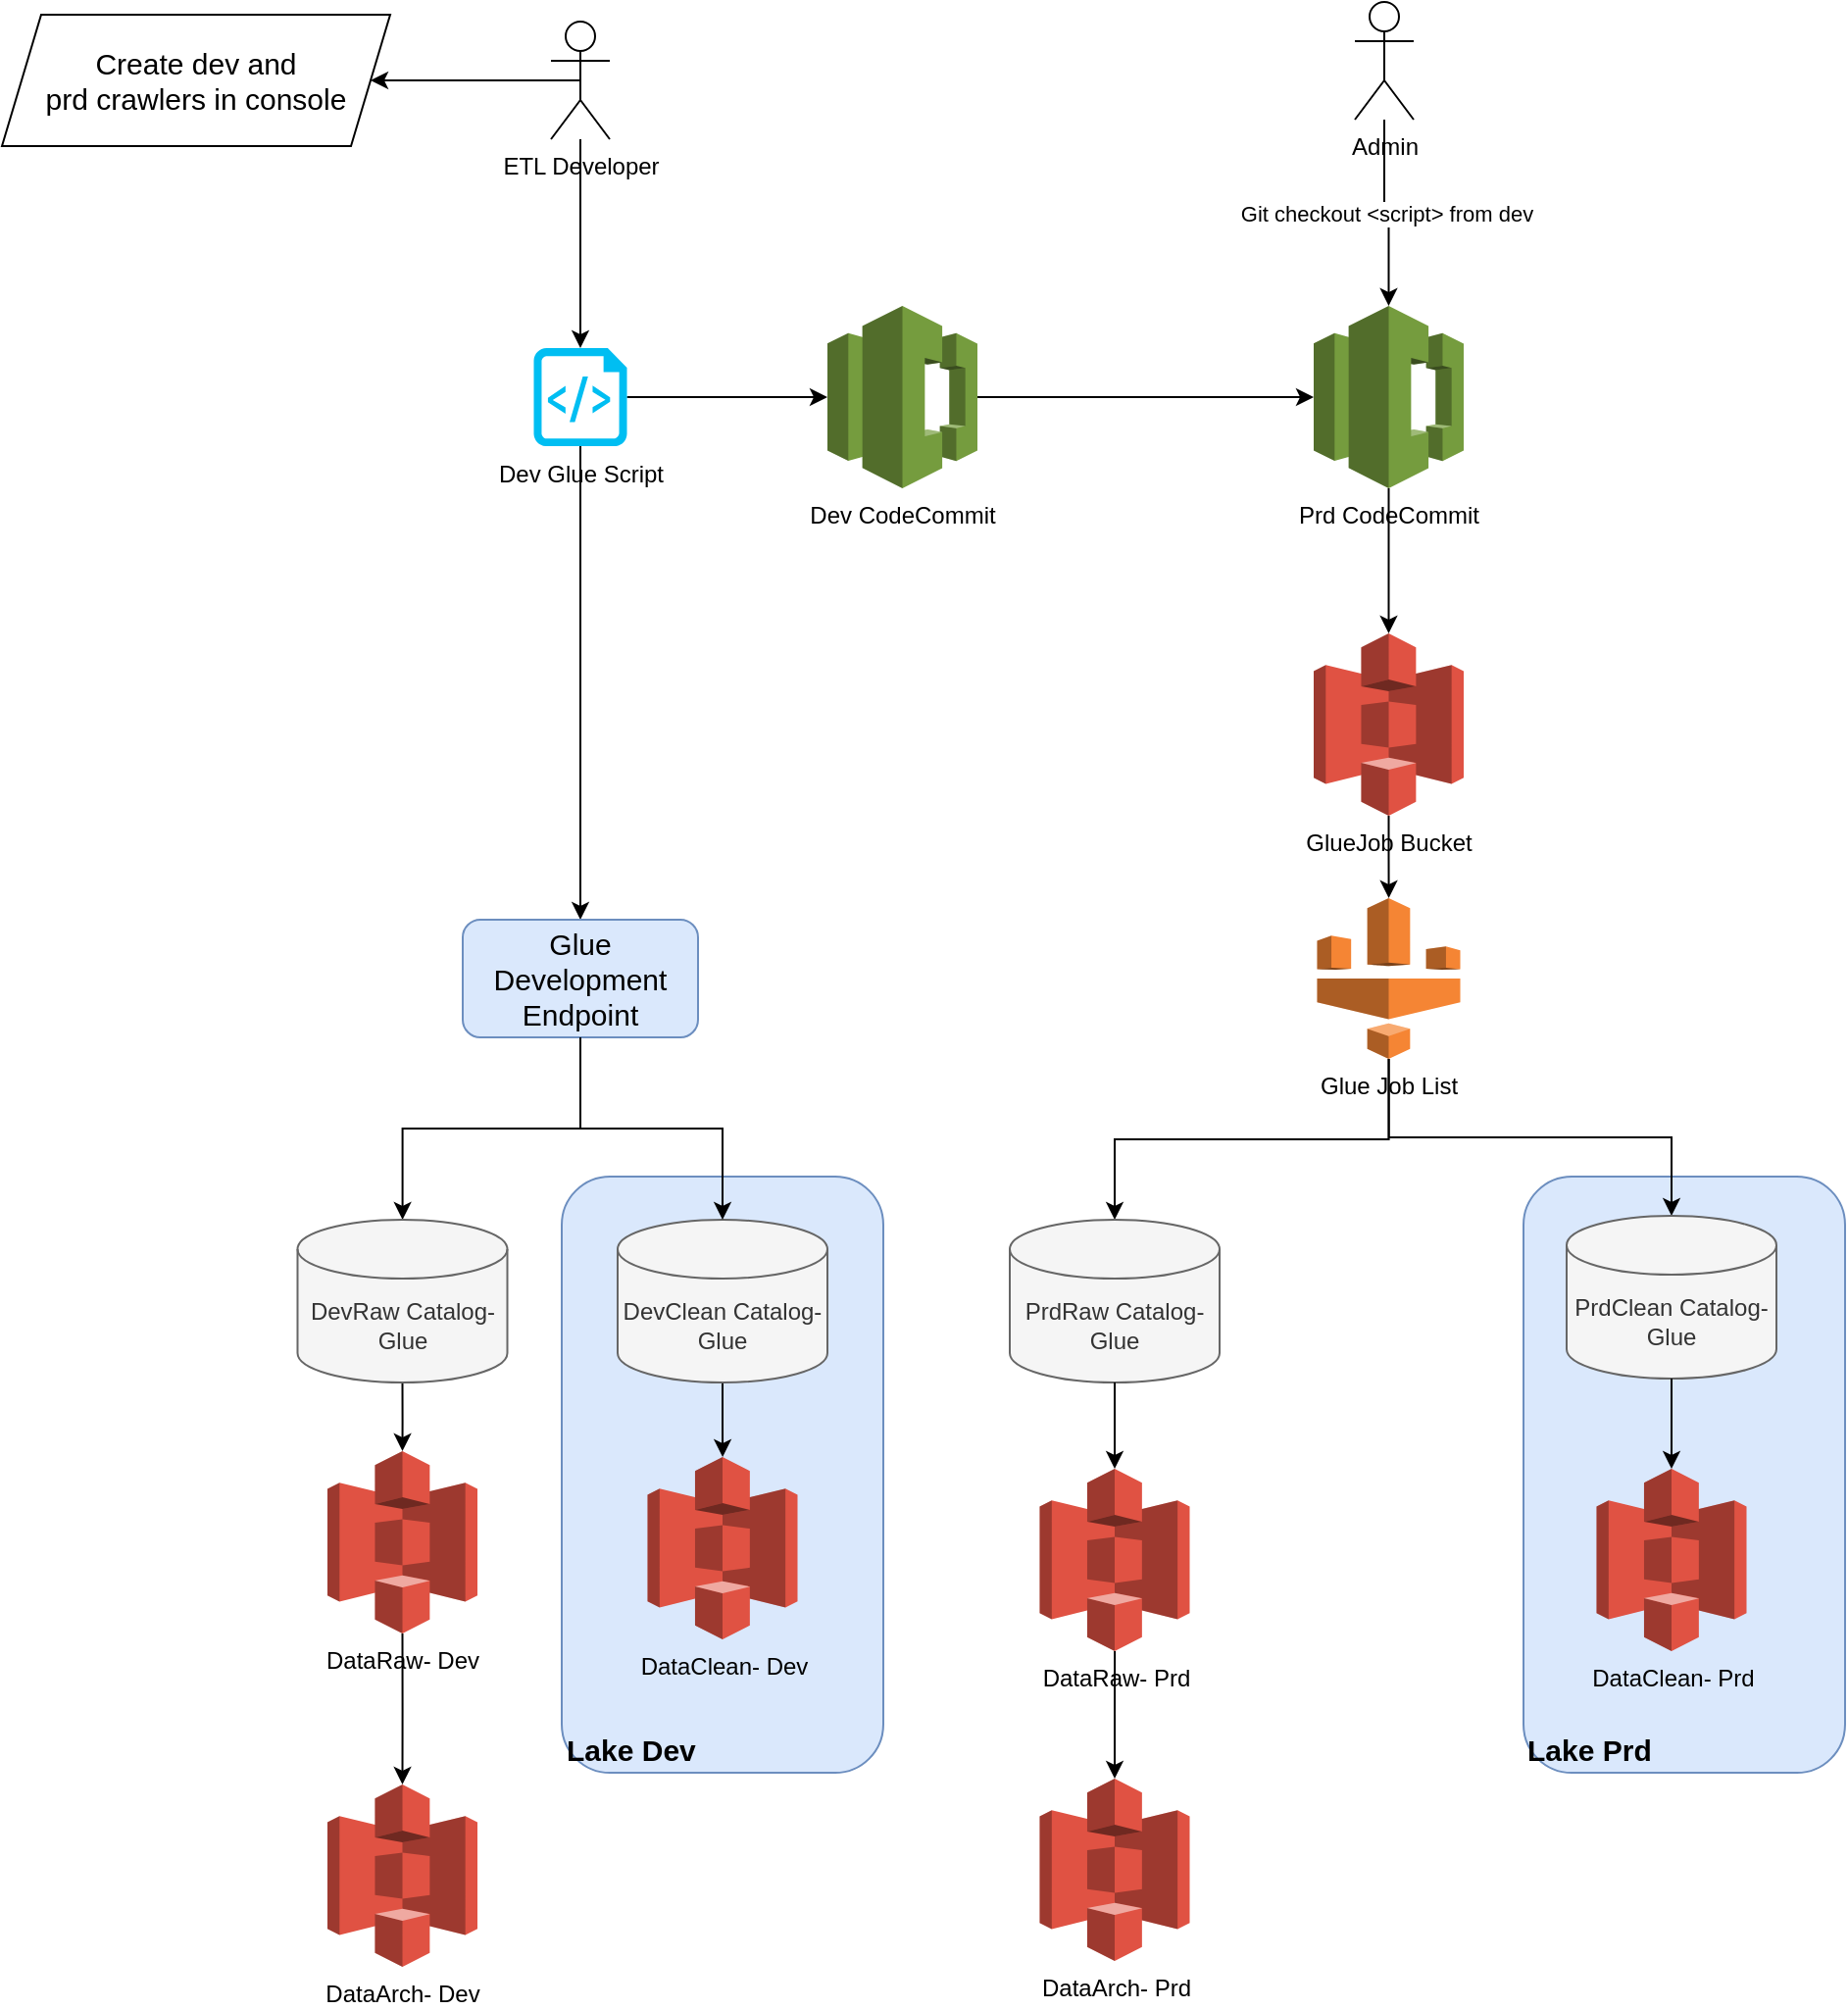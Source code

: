 <mxfile version="13.7.5" type="device" pages="6"><diagram id="cH_Mf_3qJ9coZ_Av09T2" name="Asset Architecture"><mxGraphModel dx="2073" dy="1395" grid="0" gridSize="10" guides="1" tooltips="1" connect="1" arrows="1" fold="1" page="0" pageScale="1" pageWidth="850" pageHeight="1100" math="0" shadow="0"><root><mxCell id="0"/><mxCell id="1" parent="0"/><mxCell id="pkvxcvdVUg8VDDl4Y7Ps-2" value="Lake Prd" style="rounded=1;whiteSpace=wrap;html=1;fillColor=#dae8fc;strokeColor=#6c8ebf;verticalAlign=bottom;align=left;fontStyle=1;fontSize=15;" vertex="1" parent="1"><mxGeometry x="722" y="575" width="164" height="304" as="geometry"/></mxCell><mxCell id="pkvxcvdVUg8VDDl4Y7Ps-1" value="Lake Dev" style="rounded=1;whiteSpace=wrap;html=1;fillColor=#dae8fc;strokeColor=#6c8ebf;verticalAlign=bottom;align=left;fontStyle=1;fontSize=15;" vertex="1" parent="1"><mxGeometry x="231.5" y="575" width="164" height="304" as="geometry"/></mxCell><mxCell id="jq2KNqfdlfek9m2MZ5Oq-2" value="ETL Developer" style="shape=umlActor;verticalLabelPosition=bottom;verticalAlign=top;html=1;outlineConnect=0;" vertex="1" parent="1"><mxGeometry x="226" y="-14" width="30" height="60" as="geometry"/></mxCell><mxCell id="jq2KNqfdlfek9m2MZ5Oq-3" value="DataRaw- Dev" style="outlineConnect=0;dashed=0;verticalLabelPosition=bottom;verticalAlign=top;align=center;html=1;shape=mxgraph.aws3.s3;fillColor=#E05243;gradientColor=none;" vertex="1" parent="1"><mxGeometry x="112" y="715" width="76.5" height="93" as="geometry"/></mxCell><mxCell id="jq2KNqfdlfek9m2MZ5Oq-9" value="" style="edgeStyle=orthogonalEdgeStyle;rounded=0;orthogonalLoop=1;jettySize=auto;html=1;startArrow=classic;startFill=1;endArrow=none;endFill=0;" edge="1" parent="1" source="jq2KNqfdlfek9m2MZ5Oq-4" target="jq2KNqfdlfek9m2MZ5Oq-7"><mxGeometry relative="1" as="geometry"/></mxCell><mxCell id="jq2KNqfdlfek9m2MZ5Oq-20" style="edgeStyle=orthogonalEdgeStyle;rounded=0;orthogonalLoop=1;jettySize=auto;html=1;exitX=1;exitY=0.5;exitDx=0;exitDy=0;exitPerimeter=0;startArrow=none;startFill=0;endArrow=classic;endFill=1;" edge="1" parent="1" source="jq2KNqfdlfek9m2MZ5Oq-4" target="jq2KNqfdlfek9m2MZ5Oq-19"><mxGeometry relative="1" as="geometry"/></mxCell><mxCell id="jq2KNqfdlfek9m2MZ5Oq-4" value="Dev CodeCommit" style="outlineConnect=0;dashed=0;verticalLabelPosition=bottom;verticalAlign=top;align=center;html=1;shape=mxgraph.aws3.codecommit;fillColor=#759C3E;gradientColor=none;" vertex="1" parent="1"><mxGeometry x="367" y="131" width="76.5" height="93" as="geometry"/></mxCell><mxCell id="jq2KNqfdlfek9m2MZ5Oq-8" value="" style="edgeStyle=orthogonalEdgeStyle;rounded=0;orthogonalLoop=1;jettySize=auto;html=1;startArrow=classic;startFill=1;endArrow=none;endFill=0;exitX=0.5;exitY=0;exitDx=0;exitDy=0;exitPerimeter=0;" edge="1" parent="1" source="jq2KNqfdlfek9m2MZ5Oq-7" target="jq2KNqfdlfek9m2MZ5Oq-2"><mxGeometry relative="1" as="geometry"/></mxCell><mxCell id="jq2KNqfdlfek9m2MZ5Oq-7" value="Dev Glue Script" style="verticalLabelPosition=bottom;html=1;verticalAlign=top;align=center;strokeColor=none;fillColor=#00BEF2;shape=mxgraph.azure.script_file;pointerEvents=1;" vertex="1" parent="1"><mxGeometry x="217.25" y="152.5" width="47.5" height="50" as="geometry"/></mxCell><mxCell id="jq2KNqfdlfek9m2MZ5Oq-10" value="DataClean- Dev" style="outlineConnect=0;dashed=0;verticalLabelPosition=bottom;verticalAlign=top;align=center;html=1;shape=mxgraph.aws3.s3;fillColor=#E05243;gradientColor=none;" vertex="1" parent="1"><mxGeometry x="275.25" y="718" width="76.5" height="93" as="geometry"/></mxCell><mxCell id="jq2KNqfdlfek9m2MZ5Oq-14" style="edgeStyle=orthogonalEdgeStyle;rounded=0;orthogonalLoop=1;jettySize=auto;html=1;exitX=0.5;exitY=0;exitDx=0;exitDy=0;entryX=0.5;entryY=1;entryDx=0;entryDy=0;entryPerimeter=0;startArrow=classic;startFill=1;endArrow=none;endFill=0;" edge="1" parent="1" source="jq2KNqfdlfek9m2MZ5Oq-13" target="jq2KNqfdlfek9m2MZ5Oq-7"><mxGeometry relative="1" as="geometry"/></mxCell><mxCell id="jq2KNqfdlfek9m2MZ5Oq-36" style="edgeStyle=orthogonalEdgeStyle;rounded=0;orthogonalLoop=1;jettySize=auto;html=1;exitX=0.5;exitY=1;exitDx=0;exitDy=0;startArrow=none;startFill=0;endArrow=classic;endFill=1;" edge="1" parent="1" source="jq2KNqfdlfek9m2MZ5Oq-13" target="jq2KNqfdlfek9m2MZ5Oq-27"><mxGeometry relative="1" as="geometry"/></mxCell><mxCell id="jq2KNqfdlfek9m2MZ5Oq-13" value="&lt;font style=&quot;font-size: 15px&quot;&gt;Glue Development Endpoint&lt;/font&gt;" style="rounded=1;whiteSpace=wrap;html=1;fillColor=#dae8fc;strokeColor=#6c8ebf;" vertex="1" parent="1"><mxGeometry x="181" y="444" width="120" height="60" as="geometry"/></mxCell><mxCell id="jq2KNqfdlfek9m2MZ5Oq-22" value="Git checkout &amp;lt;script&amp;gt; from dev" style="edgeStyle=orthogonalEdgeStyle;rounded=0;orthogonalLoop=1;jettySize=auto;html=1;startArrow=none;startFill=0;endArrow=classic;endFill=1;" edge="1" parent="1" source="jq2KNqfdlfek9m2MZ5Oq-17" target="jq2KNqfdlfek9m2MZ5Oq-19"><mxGeometry relative="1" as="geometry"><mxPoint x="526" y="177" as="targetPoint"/></mxGeometry></mxCell><mxCell id="jq2KNqfdlfek9m2MZ5Oq-17" value="Admin" style="shape=umlActor;verticalLabelPosition=bottom;verticalAlign=top;html=1;outlineConnect=0;" vertex="1" parent="1"><mxGeometry x="636" y="-24" width="30" height="60" as="geometry"/></mxCell><mxCell id="jq2KNqfdlfek9m2MZ5Oq-24" value="" style="edgeStyle=orthogonalEdgeStyle;rounded=0;orthogonalLoop=1;jettySize=auto;html=1;startArrow=none;startFill=0;endArrow=classic;endFill=1;entryX=0.5;entryY=0;entryDx=0;entryDy=0;entryPerimeter=0;fillColor=#dae8fc;strokeWidth=1;" edge="1" parent="1" source="jq2KNqfdlfek9m2MZ5Oq-19" target="jq2KNqfdlfek9m2MZ5Oq-23"><mxGeometry relative="1" as="geometry"><mxPoint x="653.25" y="279" as="targetPoint"/></mxGeometry></mxCell><mxCell id="jq2KNqfdlfek9m2MZ5Oq-19" value="Prd&amp;nbsp;CodeCommit" style="outlineConnect=0;dashed=0;verticalLabelPosition=bottom;verticalAlign=top;align=center;html=1;shape=mxgraph.aws3.codecommit;fillColor=#759C3E;gradientColor=none;" vertex="1" parent="1"><mxGeometry x="615" y="131" width="76.5" height="93" as="geometry"/></mxCell><mxCell id="jq2KNqfdlfek9m2MZ5Oq-33" value="" style="edgeStyle=orthogonalEdgeStyle;rounded=0;orthogonalLoop=1;jettySize=auto;html=1;startArrow=none;startFill=0;endArrow=classic;endFill=1;strokeWidth=1;fillColor=#dae8fc;" edge="1" parent="1" source="jq2KNqfdlfek9m2MZ5Oq-23" target="jq2KNqfdlfek9m2MZ5Oq-32"><mxGeometry relative="1" as="geometry"/></mxCell><mxCell id="jq2KNqfdlfek9m2MZ5Oq-23" value="GlueJob Bucket" style="outlineConnect=0;dashed=0;verticalLabelPosition=bottom;verticalAlign=top;align=center;html=1;shape=mxgraph.aws3.s3;fillColor=#E05243;gradientColor=none;" vertex="1" parent="1"><mxGeometry x="615" y="298" width="76.5" height="93" as="geometry"/></mxCell><mxCell id="jq2KNqfdlfek9m2MZ5Oq-28" style="edgeStyle=orthogonalEdgeStyle;rounded=0;orthogonalLoop=1;jettySize=auto;html=1;exitX=0.5;exitY=1;exitDx=0;exitDy=0;exitPerimeter=0;startArrow=none;startFill=0;endArrow=classic;endFill=1;" edge="1" parent="1" source="jq2KNqfdlfek9m2MZ5Oq-27" target="jq2KNqfdlfek9m2MZ5Oq-3"><mxGeometry relative="1" as="geometry"><mxPoint x="168" y="438" as="targetPoint"/></mxGeometry></mxCell><mxCell id="jq2KNqfdlfek9m2MZ5Oq-27" value="DevRaw Catalog- Glue" style="shape=cylinder3;whiteSpace=wrap;html=1;boundedLbl=1;backgroundOutline=1;size=15;fillColor=#f5f5f5;strokeColor=#666666;fontColor=#333333;" vertex="1" parent="1"><mxGeometry x="96.75" y="597" width="107" height="83" as="geometry"/></mxCell><mxCell id="jq2KNqfdlfek9m2MZ5Oq-37" style="edgeStyle=orthogonalEdgeStyle;rounded=0;orthogonalLoop=1;jettySize=auto;html=1;exitX=0.5;exitY=1;exitDx=0;exitDy=0;exitPerimeter=0;startArrow=none;startFill=0;endArrow=classic;endFill=1;" edge="1" parent="1" source="jq2KNqfdlfek9m2MZ5Oq-30" target="jq2KNqfdlfek9m2MZ5Oq-10"><mxGeometry relative="1" as="geometry"/></mxCell><mxCell id="jq2KNqfdlfek9m2MZ5Oq-30" value="DevClean Catalog- Glue" style="shape=cylinder3;whiteSpace=wrap;html=1;boundedLbl=1;backgroundOutline=1;size=15;fillColor=#f5f5f5;strokeColor=#666666;fontColor=#333333;" vertex="1" parent="1"><mxGeometry x="260" y="597" width="107" height="83" as="geometry"/></mxCell><mxCell id="jq2KNqfdlfek9m2MZ5Oq-31" style="edgeStyle=orthogonalEdgeStyle;rounded=0;orthogonalLoop=1;jettySize=auto;html=1;exitX=0.5;exitY=0;exitDx=0;exitDy=0;exitPerimeter=0;startArrow=classic;startFill=1;endArrow=none;endFill=0;entryX=0.5;entryY=1;entryDx=0;entryDy=0;" edge="1" parent="1" source="jq2KNqfdlfek9m2MZ5Oq-30" target="jq2KNqfdlfek9m2MZ5Oq-13"><mxGeometry relative="1" as="geometry"><mxPoint x="411" y="625" as="targetPoint"/><mxPoint x="273" y="793" as="sourcePoint"/></mxGeometry></mxCell><mxCell id="jq2KNqfdlfek9m2MZ5Oq-39" style="edgeStyle=orthogonalEdgeStyle;rounded=0;orthogonalLoop=1;jettySize=auto;html=1;exitX=0.5;exitY=1;exitDx=0;exitDy=0;exitPerimeter=0;entryX=0.5;entryY=0;entryDx=0;entryDy=0;entryPerimeter=0;startArrow=none;startFill=0;endArrow=classic;endFill=1;" edge="1" parent="1" source="jq2KNqfdlfek9m2MZ5Oq-32" target="jq2KNqfdlfek9m2MZ5Oq-35"><mxGeometry relative="1" as="geometry"/></mxCell><mxCell id="jq2KNqfdlfek9m2MZ5Oq-32" value="Glue Job List" style="outlineConnect=0;dashed=0;verticalLabelPosition=bottom;verticalAlign=top;align=center;html=1;shape=mxgraph.aws3.glue;fillColor=#F58534;gradientColor=none;" vertex="1" parent="1"><mxGeometry x="616.75" y="433" width="73" height="82" as="geometry"/></mxCell><mxCell id="jq2KNqfdlfek9m2MZ5Oq-35" value="PrdRaw Catalog- Glue" style="shape=cylinder3;whiteSpace=wrap;html=1;boundedLbl=1;backgroundOutline=1;size=15;fillColor=#f5f5f5;strokeColor=#666666;fontColor=#333333;" vertex="1" parent="1"><mxGeometry x="460" y="597" width="107" height="83" as="geometry"/></mxCell><mxCell id="jq2KNqfdlfek9m2MZ5Oq-40" style="edgeStyle=orthogonalEdgeStyle;rounded=0;orthogonalLoop=1;jettySize=auto;html=1;exitX=0.5;exitY=0;exitDx=0;exitDy=0;exitPerimeter=0;startArrow=classic;startFill=1;endArrow=none;endFill=0;" edge="1" parent="1" source="jq2KNqfdlfek9m2MZ5Oq-38" target="jq2KNqfdlfek9m2MZ5Oq-32"><mxGeometry relative="1" as="geometry"/></mxCell><mxCell id="jq2KNqfdlfek9m2MZ5Oq-38" value="PrdClean Catalog- Glue" style="shape=cylinder3;whiteSpace=wrap;html=1;boundedLbl=1;backgroundOutline=1;size=15;fillColor=#f5f5f5;strokeColor=#666666;fontColor=#333333;" vertex="1" parent="1"><mxGeometry x="744" y="595" width="107" height="83" as="geometry"/></mxCell><mxCell id="jq2KNqfdlfek9m2MZ5Oq-43" style="edgeStyle=orthogonalEdgeStyle;rounded=0;orthogonalLoop=1;jettySize=auto;html=1;exitX=0.5;exitY=0;exitDx=0;exitDy=0;exitPerimeter=0;entryX=0.5;entryY=1;entryDx=0;entryDy=0;entryPerimeter=0;startArrow=classic;startFill=1;endArrow=none;endFill=0;" edge="1" parent="1" source="jq2KNqfdlfek9m2MZ5Oq-41" target="jq2KNqfdlfek9m2MZ5Oq-35"><mxGeometry relative="1" as="geometry"/></mxCell><mxCell id="jq2KNqfdlfek9m2MZ5Oq-41" value="DataRaw- Prd" style="outlineConnect=0;dashed=0;verticalLabelPosition=bottom;verticalAlign=top;align=center;html=1;shape=mxgraph.aws3.s3;fillColor=#E05243;gradientColor=none;" vertex="1" parent="1"><mxGeometry x="475.25" y="724" width="76.5" height="93" as="geometry"/></mxCell><mxCell id="jq2KNqfdlfek9m2MZ5Oq-45" style="edgeStyle=orthogonalEdgeStyle;rounded=0;orthogonalLoop=1;jettySize=auto;html=1;exitX=0.5;exitY=0;exitDx=0;exitDy=0;exitPerimeter=0;entryX=0.5;entryY=1;entryDx=0;entryDy=0;entryPerimeter=0;startArrow=classic;startFill=1;endArrow=none;endFill=0;" edge="1" parent="1" source="jq2KNqfdlfek9m2MZ5Oq-44" target="jq2KNqfdlfek9m2MZ5Oq-38"><mxGeometry relative="1" as="geometry"/></mxCell><mxCell id="jq2KNqfdlfek9m2MZ5Oq-44" value="DataClean- Prd" style="outlineConnect=0;dashed=0;verticalLabelPosition=bottom;verticalAlign=top;align=center;html=1;shape=mxgraph.aws3.s3;fillColor=#E05243;gradientColor=none;" vertex="1" parent="1"><mxGeometry x="759.25" y="724" width="76.5" height="93" as="geometry"/></mxCell><mxCell id="28RHYA-3OecQa_k-S4aZ-5" style="edgeStyle=orthogonalEdgeStyle;rounded=0;orthogonalLoop=1;jettySize=auto;html=1;exitX=0.5;exitY=0;exitDx=0;exitDy=0;exitPerimeter=0;startArrow=classic;startFill=1;endArrow=none;endFill=0;strokeColor=#000000;strokeWidth=1;fontSize=15;" edge="1" parent="1" source="28RHYA-3OecQa_k-S4aZ-1" target="jq2KNqfdlfek9m2MZ5Oq-3"><mxGeometry relative="1" as="geometry"/></mxCell><mxCell id="28RHYA-3OecQa_k-S4aZ-1" value="DataArch- Dev" style="outlineConnect=0;dashed=0;verticalLabelPosition=bottom;verticalAlign=top;align=center;html=1;shape=mxgraph.aws3.s3;fillColor=#E05243;gradientColor=none;" vertex="1" parent="1"><mxGeometry x="112" y="885" width="76.5" height="93" as="geometry"/></mxCell><mxCell id="28RHYA-3OecQa_k-S4aZ-6" style="edgeStyle=orthogonalEdgeStyle;rounded=0;orthogonalLoop=1;jettySize=auto;html=1;exitX=0.5;exitY=0;exitDx=0;exitDy=0;exitPerimeter=0;startArrow=classic;startFill=1;endArrow=none;endFill=0;strokeColor=#000000;strokeWidth=1;fontSize=15;" edge="1" parent="1" source="28RHYA-3OecQa_k-S4aZ-4" target="jq2KNqfdlfek9m2MZ5Oq-41"><mxGeometry relative="1" as="geometry"/></mxCell><mxCell id="28RHYA-3OecQa_k-S4aZ-4" value="DataArch- Prd" style="outlineConnect=0;dashed=0;verticalLabelPosition=bottom;verticalAlign=top;align=center;html=1;shape=mxgraph.aws3.s3;fillColor=#E05243;gradientColor=none;" vertex="1" parent="1"><mxGeometry x="475.25" y="882" width="76.5" height="93" as="geometry"/></mxCell><mxCell id="YI082vHEBGPUPymRZCIp-2" style="edgeStyle=orthogonalEdgeStyle;rounded=0;orthogonalLoop=1;jettySize=auto;html=1;exitX=1;exitY=0.5;exitDx=0;exitDy=0;entryX=0.5;entryY=0.5;entryDx=0;entryDy=0;entryPerimeter=0;startArrow=classic;startFill=1;endArrow=none;endFill=0;strokeColor=#000000;strokeWidth=1;fontSize=15;" edge="1" parent="1" source="YI082vHEBGPUPymRZCIp-1" target="jq2KNqfdlfek9m2MZ5Oq-2"><mxGeometry relative="1" as="geometry"/></mxCell><mxCell id="YI082vHEBGPUPymRZCIp-1" value="Create dev and &lt;br&gt;prd crawlers in console" style="shape=parallelogram;perimeter=parallelogramPerimeter;whiteSpace=wrap;html=1;fixedSize=1;strokeColor=#000000;fontSize=15;align=center;" vertex="1" parent="1"><mxGeometry x="-54" y="-17.5" width="198" height="67" as="geometry"/></mxCell></root></mxGraphModel></diagram><diagram id="iKO4o7yFT3pEjwRUfqUV" name="Repo Format"><mxGraphModel dx="1822" dy="846" grid="0" gridSize="10" guides="1" tooltips="1" connect="1" arrows="1" fold="1" page="0" pageScale="1" pageWidth="850" pageHeight="1100" math="0" shadow="0"><root><mxCell id="dG22LVMtt6YnJ8toFEyP-0"/><mxCell id="dG22LVMtt6YnJ8toFEyP-1" parent="dG22LVMtt6YnJ8toFEyP-0"/><mxCell id="rcPSTdZBeove6le9k2RX-0" value="Dev CodeCommit" style="outlineConnect=0;dashed=0;verticalLabelPosition=bottom;verticalAlign=top;align=center;html=1;shape=mxgraph.aws3.codecommit;fillColor=#759C3E;gradientColor=none;" vertex="1" parent="dG22LVMtt6YnJ8toFEyP-1"><mxGeometry x="-54" y="211" width="76.5" height="93" as="geometry"/></mxCell><mxCell id="rcPSTdZBeove6le9k2RX-1" value="Root/&lt;br&gt;&amp;nbsp; &amp;nbsp; &amp;nbsp;jobname1/&lt;br&gt;&amp;nbsp; &amp;nbsp; &amp;nbsp; &amp;nbsp; &amp;nbsp; &amp;nbsp; config.yaml&lt;br&gt;&amp;nbsp; &amp;nbsp; &amp;nbsp; &amp;nbsp; &amp;nbsp; &amp;nbsp; jobname.py&lt;br&gt;&amp;nbsp; &amp;nbsp; &amp;nbsp;jobname2/" style="text;html=1;fillColor=none;align=left;verticalAlign=top;whiteSpace=wrap;rounded=0;fontSize=15;strokeColor=#000000;" vertex="1" parent="dG22LVMtt6YnJ8toFEyP-1"><mxGeometry x="67" y="224" width="191" height="114" as="geometry"/></mxCell><mxCell id="rcPSTdZBeove6le9k2RX-2" value="config.yaml&lt;br&gt;jobfile:&lt;br&gt;&amp;nbsp; &amp;nbsp; &amp;lt;python script&amp;gt;&lt;br&gt;raw table:&lt;br&gt;&amp;nbsp; &amp;nbsp; &amp;lt;table name&amp;gt;&lt;br&gt;clean table:&lt;br&gt;&amp;nbsp; &amp;nbsp; &amp;lt;clean table&amp;gt;&lt;br&gt;raw crawler:&lt;br&gt;&amp;nbsp; &amp;nbsp;&amp;lt;raw db crawler&amp;gt;&lt;br&gt;clean crawler:&lt;br&gt;&amp;nbsp; &amp;nbsp;&amp;lt;cleandb crawler&amp;gt;" style="text;html=1;fillColor=none;align=left;verticalAlign=top;whiteSpace=wrap;rounded=0;fontSize=15;strokeColor=#000000;" vertex="1" parent="dG22LVMtt6YnJ8toFEyP-1"><mxGeometry x="289" y="227" width="217" height="228" as="geometry"/></mxCell></root></mxGraphModel></diagram><diagram id="xkkkTGZ2p2pss4T-Zxzw" name="Code Pipeline"><mxGraphModel dx="2222" dy="1246" grid="0" gridSize="10" guides="1" tooltips="1" connect="1" arrows="1" fold="1" page="0" pageScale="1" pageWidth="850" pageHeight="1100" math="0" shadow="0"><root><mxCell id="i5tyh_VJumhRlJfPrOWt-0"/><mxCell id="i5tyh_VJumhRlJfPrOWt-1" parent="i5tyh_VJumhRlJfPrOWt-0"/><mxCell id="w3PitedAJy9fD_G83eUU-3" value="Stage 1- Deploy S3" style="rounded=1;whiteSpace=wrap;html=1;strokeColor=#666666;fontSize=25;align=left;verticalAlign=bottom;fillColor=#f5f5f5;fontColor=#333333;" vertex="1" parent="i5tyh_VJumhRlJfPrOWt-1"><mxGeometry x="-354" y="463.5" width="316.25" height="212" as="geometry"/></mxCell><mxCell id="kmWmVyOCC6SJr5erurAv-0" style="edgeStyle=orthogonalEdgeStyle;rounded=0;orthogonalLoop=1;jettySize=auto;html=1;exitX=0.5;exitY=0;exitDx=0;exitDy=0;exitPerimeter=0;entryX=0.5;entryY=0.5;entryDx=0;entryDy=0;entryPerimeter=0;startArrow=classic;startFill=1;endArrow=none;endFill=0;strokeColor=#000000;strokeWidth=1;fontSize=15;" edge="1" parent="i5tyh_VJumhRlJfPrOWt-1" source="WP9K_iYzBjrTqFDpCrbh-0" target="xyCkjzs3Xn8Hl3LvdsYP-1"><mxGeometry relative="1" as="geometry"/></mxCell><mxCell id="kmWmVyOCC6SJr5erurAv-1" value="&lt;span style=&quot;font-size: 11px&quot;&gt;Git checkout &amp;lt;script&amp;gt; from dev&lt;/span&gt;" style="edgeLabel;html=1;align=center;verticalAlign=middle;resizable=0;points=[];fontSize=15;" vertex="1" connectable="0" parent="kmWmVyOCC6SJr5erurAv-0"><mxGeometry x="-0.283" y="1" relative="1" as="geometry"><mxPoint as="offset"/></mxGeometry></mxCell><mxCell id="WP9K_iYzBjrTqFDpCrbh-0" value="Prd&amp;nbsp;CodeCommit" style="outlineConnect=0;dashed=0;verticalLabelPosition=bottom;verticalAlign=top;align=center;html=1;shape=mxgraph.aws3.codecommit;fillColor=#759C3E;gradientColor=none;" vertex="1" parent="i5tyh_VJumhRlJfPrOWt-1"><mxGeometry x="-220" y="374" width="76.5" height="93" as="geometry"/></mxCell><mxCell id="xyCkjzs3Xn8Hl3LvdsYP-1" value="Admin" style="shape=umlActor;verticalLabelPosition=bottom;verticalAlign=top;html=1;outlineConnect=0;" vertex="1" parent="i5tyh_VJumhRlJfPrOWt-1"><mxGeometry x="-196.75" y="171" width="30" height="60" as="geometry"/></mxCell><mxCell id="BugFp6FtlF7yvoVi-Poc-7" value="&lt;font style=&quot;font-size: 19px&quot;&gt;1&lt;/font&gt;" style="ellipse;whiteSpace=wrap;html=1;aspect=fixed;fillColor=#dae8fc;strokeColor=#6c8ebf;fontStyle=1" vertex="1" parent="i5tyh_VJumhRlJfPrOWt-1"><mxGeometry x="429" y="3.5" width="41" height="41" as="geometry"/></mxCell><mxCell id="BugFp6FtlF7yvoVi-Poc-8" value="How to copy tables and crawlers?&lt;br&gt;1) Lambda function reads crawler and tables, pushes to prd DB&lt;br&gt;2) Each job has a config package with tables and scripts?&lt;br&gt;&lt;br&gt;Open Qs:&lt;br&gt;1) How do we know the name of the crawler and tables?&lt;br&gt;2) Crawler mangement?" style="text;html=1;strokeColor=none;fillColor=none;align=left;verticalAlign=top;whiteSpace=wrap;rounded=0;" vertex="1" parent="i5tyh_VJumhRlJfPrOWt-1"><mxGeometry x="492" y="-44" width="304" height="136" as="geometry"/></mxCell><mxCell id="ahAvSR8_UBuQ4u4c2Q5R-0" value="Dev CodeCommit" style="outlineConnect=0;dashed=0;verticalLabelPosition=bottom;verticalAlign=top;align=center;html=1;shape=mxgraph.aws3.codecommit;fillColor=#759C3E;gradientColor=none;" vertex="1" parent="i5tyh_VJumhRlJfPrOWt-1"><mxGeometry x="-220" y="-80" width="76.5" height="93" as="geometry"/></mxCell><mxCell id="ahAvSR8_UBuQ4u4c2Q5R-1" value="Root/&lt;br&gt;&amp;nbsp; &amp;nbsp; &amp;nbsp;jobname1/&lt;br&gt;&amp;nbsp; &amp;nbsp; &amp;nbsp; &amp;nbsp; &amp;nbsp; &amp;nbsp; config.yaml&lt;br&gt;&amp;nbsp; &amp;nbsp; &amp;nbsp; &amp;nbsp; &amp;nbsp; &amp;nbsp; jobname.py&lt;br&gt;&amp;nbsp; &amp;nbsp; &amp;nbsp;jobname2/" style="text;html=1;fillColor=none;align=left;verticalAlign=top;whiteSpace=wrap;rounded=0;fontSize=15;strokeColor=#000000;" vertex="1" parent="i5tyh_VJumhRlJfPrOWt-1"><mxGeometry x="-99" y="-67" width="191" height="114" as="geometry"/></mxCell><mxCell id="ahAvSR8_UBuQ4u4c2Q5R-2" value="config.yaml&lt;br&gt;&lt;blockquote style=&quot;margin: 0 0 0 40px ; border: none ; padding: 0px&quot;&gt;author_email:&lt;/blockquote&gt;&lt;blockquote style=&quot;margin: 0 0 0 40px ; border: none ; padding: 0px&quot;&gt;&amp;nbsp; &amp;nbsp; &amp;nbsp;garciat29@gmail.com&lt;/blockquote&gt;&lt;blockquote style=&quot;margin: 0 0 0 40px ; border: none ; padding: 0px&quot;&gt;jobfile:&lt;br&gt;&amp;nbsp; &amp;nbsp; &amp;lt;python script&amp;gt;&lt;br&gt;raw table:&lt;br&gt;&amp;nbsp; &amp;nbsp; &amp;lt;table name&amp;gt;&lt;br&gt;clean table:&lt;br&gt;&amp;nbsp; &amp;nbsp; &amp;lt;clean table&amp;gt;&lt;br&gt;raw crawler:&lt;br&gt;&amp;nbsp; &amp;nbsp;&amp;lt;raw db crawler&amp;gt;&lt;/blockquote&gt;&lt;blockquote style=&quot;margin: 0 0 0 40px ; border: none ; padding: 0px&quot;&gt;&amp;nbsp; &amp;nbsp; &amp;lt;run frequency&amp;gt;&lt;br&gt;clean crawler:&lt;br&gt;&amp;nbsp; &amp;nbsp;&amp;lt;cleandb crawler&amp;gt;&lt;/blockquote&gt;&lt;blockquote style=&quot;margin: 0 0 0 40px ; border: none ; padding: 0px&quot;&gt;&amp;nbsp; &amp;nbsp;&amp;lt;run frequency&amp;gt;&lt;/blockquote&gt;" style="text;html=1;fillColor=none;align=left;verticalAlign=top;whiteSpace=wrap;rounded=0;fontSize=15;strokeColor=#000000;" vertex="1" parent="i5tyh_VJumhRlJfPrOWt-1"><mxGeometry x="114" y="-100" width="239" height="297" as="geometry"/></mxCell><mxCell id="ahAvSR8_UBuQ4u4c2Q5R-4" style="edgeStyle=orthogonalEdgeStyle;rounded=0;orthogonalLoop=1;jettySize=auto;html=1;startArrow=classic;startFill=1;endArrow=none;endFill=0;strokeColor=#000000;strokeWidth=1;fontSize=15;entryX=0.5;entryY=1;entryDx=0;entryDy=0;entryPerimeter=0;exitX=0.5;exitY=0;exitDx=0;exitDy=0;exitPerimeter=0;" edge="1" parent="i5tyh_VJumhRlJfPrOWt-1" source="w3PitedAJy9fD_G83eUU-0" target="WP9K_iYzBjrTqFDpCrbh-0"><mxGeometry relative="1" as="geometry"><mxPoint x="-20" y="394" as="sourcePoint"/></mxGeometry></mxCell><mxCell id="ahAvSR8_UBuQ4u4c2Q5R-3" value="ReadConfig- Lambda" style="outlineConnect=0;dashed=0;verticalLabelPosition=bottom;verticalAlign=top;align=center;html=1;shape=mxgraph.aws3.lambda;fillColor=#F58534;gradientColor=none;" vertex="1" parent="i5tyh_VJumhRlJfPrOWt-1"><mxGeometry x="356" y="204" width="76.5" height="93" as="geometry"/></mxCell><mxCell id="ahAvSR8_UBuQ4u4c2Q5R-7" style="edgeStyle=orthogonalEdgeStyle;rounded=0;orthogonalLoop=1;jettySize=auto;html=1;exitX=0;exitY=0.5;exitDx=0;exitDy=0;exitPerimeter=0;startArrow=classic;startFill=1;endArrow=none;endFill=0;strokeColor=#000000;strokeWidth=1;fontSize=15;" edge="1" parent="i5tyh_VJumhRlJfPrOWt-1" source="ahAvSR8_UBuQ4u4c2Q5R-6" target="ahAvSR8_UBuQ4u4c2Q5R-3"><mxGeometry relative="1" as="geometry"/></mxCell><mxCell id="ahAvSR8_UBuQ4u4c2Q5R-6" value="Post Tables- Lambda" style="outlineConnect=0;dashed=0;verticalLabelPosition=bottom;verticalAlign=top;align=center;html=1;shape=mxgraph.aws3.lambda;fillColor=#F58534;gradientColor=none;" vertex="1" parent="i5tyh_VJumhRlJfPrOWt-1"><mxGeometry x="508" y="204" width="76.5" height="93" as="geometry"/></mxCell><mxCell id="ahAvSR8_UBuQ4u4c2Q5R-9" style="edgeStyle=orthogonalEdgeStyle;rounded=0;orthogonalLoop=1;jettySize=auto;html=1;exitX=0;exitY=0.5;exitDx=0;exitDy=0;exitPerimeter=0;entryX=1;entryY=0.5;entryDx=0;entryDy=0;entryPerimeter=0;startArrow=classic;startFill=1;endArrow=none;endFill=0;strokeColor=#000000;strokeWidth=1;fontSize=15;" edge="1" parent="i5tyh_VJumhRlJfPrOWt-1" source="ahAvSR8_UBuQ4u4c2Q5R-8" target="ahAvSR8_UBuQ4u4c2Q5R-3"><mxGeometry relative="1" as="geometry"/></mxCell><mxCell id="ahAvSR8_UBuQ4u4c2Q5R-8" value="Post Crawlers- Lambda" style="outlineConnect=0;dashed=0;verticalLabelPosition=bottom;verticalAlign=top;align=center;html=1;shape=mxgraph.aws3.lambda;fillColor=#F58534;gradientColor=none;" vertex="1" parent="i5tyh_VJumhRlJfPrOWt-1"><mxGeometry x="472" y="515" width="76.5" height="93" as="geometry"/></mxCell><mxCell id="ahAvSR8_UBuQ4u4c2Q5R-12" style="edgeStyle=orthogonalEdgeStyle;rounded=0;orthogonalLoop=1;jettySize=auto;html=1;exitX=0;exitY=0.5;exitDx=0;exitDy=0;exitPerimeter=0;startArrow=classic;startFill=1;endArrow=none;endFill=0;strokeColor=#000000;strokeWidth=1;fontSize=15;" edge="1" parent="i5tyh_VJumhRlJfPrOWt-1" source="ahAvSR8_UBuQ4u4c2Q5R-11" target="ahAvSR8_UBuQ4u4c2Q5R-6"><mxGeometry relative="1" as="geometry"/></mxCell><mxCell id="ahAvSR8_UBuQ4u4c2Q5R-13" style="edgeStyle=orthogonalEdgeStyle;rounded=0;orthogonalLoop=1;jettySize=auto;html=1;exitX=0;exitY=0.5;exitDx=0;exitDy=0;exitPerimeter=0;startArrow=classic;startFill=1;endArrow=none;endFill=0;strokeColor=#000000;strokeWidth=1;fontSize=15;" edge="1" parent="i5tyh_VJumhRlJfPrOWt-1" source="ahAvSR8_UBuQ4u4c2Q5R-11" target="ahAvSR8_UBuQ4u4c2Q5R-8"><mxGeometry relative="1" as="geometry"/></mxCell><mxCell id="ahAvSR8_UBuQ4u4c2Q5R-11" value="AddJobtoGlue- Lambda" style="outlineConnect=0;dashed=0;verticalLabelPosition=bottom;verticalAlign=top;align=center;html=1;shape=mxgraph.aws3.lambda;fillColor=#F58534;gradientColor=none;" vertex="1" parent="i5tyh_VJumhRlJfPrOWt-1"><mxGeometry x="609" y="351" width="76.5" height="93" as="geometry"/></mxCell><mxCell id="w3PitedAJy9fD_G83eUU-0" value="GlueJob Bucket" style="outlineConnect=0;dashed=0;verticalLabelPosition=bottom;verticalAlign=top;align=center;html=1;shape=mxgraph.aws3.s3;fillColor=#E05243;gradientColor=none;" vertex="1" parent="i5tyh_VJumhRlJfPrOWt-1"><mxGeometry x="-220" y="523" width="76.5" height="93" as="geometry"/></mxCell><mxCell id="w3PitedAJy9fD_G83eUU-4" value="Stage 2- de" style="rounded=1;whiteSpace=wrap;html=1;strokeColor=#666666;fontSize=25;align=left;verticalAlign=bottom;fillColor=#f5f5f5;fontColor=#333333;" vertex="1" parent="i5tyh_VJumhRlJfPrOWt-1"><mxGeometry x="-659" y="223" width="288" height="212" as="geometry"/></mxCell><mxCell id="w3PitedAJy9fD_G83eUU-6" value="Redeploy prd app assets&lt;br&gt;1) Find all config.yaml files&amp;nbsp;&lt;br&gt;2) Per config:&lt;br&gt;&lt;ol&gt;&lt;ol&gt;&lt;li&gt;verify that all keys exist&lt;/li&gt;&lt;li&gt;post table definition&lt;/li&gt;&lt;li&gt;post crawler&lt;/li&gt;&lt;li&gt;Add job to library&lt;/li&gt;&lt;/ol&gt;&lt;/ol&gt;" style="text;html=1;strokeColor=none;fillColor=none;align=left;verticalAlign=top;whiteSpace=wrap;rounded=0;fontSize=25;" vertex="1" parent="i5tyh_VJumhRlJfPrOWt-1"><mxGeometry x="9" y="417" width="400" height="279" as="geometry"/></mxCell></root></mxGraphModel></diagram><diagram id="JlvRCAKLDjOSo9YIpx_G" name="ReadConfig Lambda"><mxGraphModel dx="1422" dy="846" grid="0" gridSize="10" guides="1" tooltips="1" connect="1" arrows="1" fold="1" page="0" pageScale="1" pageWidth="850" pageHeight="1100" math="0" shadow="0"><root><mxCell id="85UhDlLSRwnT9QQcO_Lg-0"/><mxCell id="85UhDlLSRwnT9QQcO_Lg-1" parent="85UhDlLSRwnT9QQcO_Lg-0"/><mxCell id="MEs-OoJSO7f7THe-J07Q-0" value="ReadConfig- Lambda" style="outlineConnect=0;dashed=0;verticalLabelPosition=bottom;verticalAlign=top;align=center;html=1;shape=mxgraph.aws3.lambda;fillColor=#F58534;gradientColor=none;" vertex="1" parent="85UhDlLSRwnT9QQcO_Lg-1"><mxGeometry x="109" y="374" width="76.5" height="93" as="geometry"/></mxCell></root></mxGraphModel></diagram><diagram id="LpI12-n-kh9QLAgEbcA3" name="User Flow"><mxGraphModel dx="1422" dy="1246" grid="0" gridSize="10" guides="1" tooltips="1" connect="1" arrows="1" fold="1" page="0" pageScale="1" pageWidth="850" pageHeight="1100" math="0" shadow="0"><root><mxCell id="OWDU3lwnBqrH1GLI7pWv-0"/><mxCell id="OWDU3lwnBqrH1GLI7pWv-1" parent="OWDU3lwnBqrH1GLI7pWv-0"/><mxCell id="_j1i3dYUKCvPINScVfY--0" value="ETL Developer" style="shape=umlActor;verticalLabelPosition=bottom;verticalAlign=top;html=1;outlineConnect=0;" vertex="1" parent="OWDU3lwnBqrH1GLI7pWv-1"><mxGeometry x="208.5" y="-3" width="30" height="60" as="geometry"/></mxCell><mxCell id="_j1i3dYUKCvPINScVfY--1" style="edgeStyle=orthogonalEdgeStyle;rounded=0;orthogonalLoop=1;jettySize=auto;html=1;exitX=0.5;exitY=0;exitDx=0;exitDy=0;entryX=0.5;entryY=0.5;entryDx=0;entryDy=0;entryPerimeter=0;startArrow=classic;startFill=1;endArrow=none;endFill=0;strokeColor=#000000;strokeWidth=1;fontSize=15;" edge="1" parent="OWDU3lwnBqrH1GLI7pWv-1" source="_j1i3dYUKCvPINScVfY--2" target="_j1i3dYUKCvPINScVfY--0"><mxGeometry relative="1" as="geometry"/></mxCell><mxCell id="_j1i3dYUKCvPINScVfY--7" style="edgeStyle=orthogonalEdgeStyle;rounded=0;orthogonalLoop=1;jettySize=auto;html=1;exitX=0.5;exitY=1;exitDx=0;exitDy=0;entryX=0.5;entryY=0;entryDx=0;entryDy=0;startArrow=none;startFill=0;endArrow=none;endFill=0;strokeColor=#000000;strokeWidth=1;fontSize=25;" edge="1" parent="OWDU3lwnBqrH1GLI7pWv-1" source="_j1i3dYUKCvPINScVfY--2" target="_j1i3dYUKCvPINScVfY--4"><mxGeometry relative="1" as="geometry"/></mxCell><mxCell id="_j1i3dYUKCvPINScVfY--2" value="Create&amp;nbsp;&lt;br&gt;prd crawler, tables, and job in the console" style="shape=parallelogram;perimeter=parallelogramPerimeter;whiteSpace=wrap;html=1;fixedSize=1;strokeColor=#000000;fontSize=15;align=center;" vertex="1" parent="OWDU3lwnBqrH1GLI7pWv-1"><mxGeometry x="102" y="129" width="243" height="85" as="geometry"/></mxCell><mxCell id="_j1i3dYUKCvPINScVfY--4" value="Create&amp;nbsp;&lt;br&gt;config.json" style="shape=parallelogram;perimeter=parallelogramPerimeter;whiteSpace=wrap;html=1;fixedSize=1;strokeColor=#000000;fontSize=15;align=center;" vertex="1" parent="OWDU3lwnBqrH1GLI7pWv-1"><mxGeometry x="142" y="250" width="163" height="80" as="geometry"/></mxCell><mxCell id="_j1i3dYUKCvPINScVfY--8" value="1) Need to pull prd assets to prd repo on initial commit?&amp;nbsp;" style="text;html=1;strokeColor=none;fillColor=none;align=center;verticalAlign=middle;whiteSpace=wrap;rounded=0;fontSize=25;" vertex="1" parent="OWDU3lwnBqrH1GLI7pWv-1"><mxGeometry x="335" y="165" width="340" height="63" as="geometry"/></mxCell><mxCell id="_j1i3dYUKCvPINScVfY--9" value="&lt;ul&gt;&lt;li&gt;PRD Repo Isn't Real???, just S3 job bucket&lt;/li&gt;&lt;li&gt;dev checkout from prd pulls down all assets, creates dev assets&lt;/li&gt;&lt;ul&gt;&lt;li&gt;All pushes from dev shouldn't produce repulls, just dev pull from prd&lt;/li&gt;&lt;/ul&gt;&lt;li&gt;What commands do we need for job synch?&lt;/li&gt;&lt;ul&gt;&lt;li&gt;Push prd assets job to prd repo&lt;/li&gt;&lt;li&gt;Push prd job to dev&lt;/li&gt;&lt;li&gt;Push dev job to prd&lt;/li&gt;&lt;/ul&gt;&lt;li&gt;Option #1- aws cli: sns publish&lt;/li&gt;&lt;ul&gt;&lt;li&gt;Have to specify an arn when running. BOOOOO&lt;/li&gt;&lt;/ul&gt;&lt;li&gt;Option #2- local script that you can call with parameters&lt;/li&gt;&lt;ul&gt;&lt;li&gt;Clunky, but it could work. Have to include in dev and prd&lt;/li&gt;&lt;/ul&gt;&lt;li&gt;Option #3- No in-browser development&lt;/li&gt;&lt;ul&gt;&lt;li&gt;Really annoying. Some good tools come out of this&lt;/li&gt;&lt;/ul&gt;&lt;/ul&gt;" style="text;html=1;strokeColor=none;fillColor=none;align=left;verticalAlign=top;whiteSpace=wrap;rounded=0;fontSize=18;" vertex="1" parent="OWDU3lwnBqrH1GLI7pWv-1"><mxGeometry x="392" y="301" width="548" height="410" as="geometry"/></mxCell></root></mxGraphModel></diagram><diagram id="wrzGHLkkvNSR2RmXDh4S" name="Event Driven Flow"><mxGraphModel dx="2073" dy="995" grid="0" gridSize="10" guides="1" tooltips="1" connect="1" arrows="1" fold="1" page="0" pageScale="1" pageWidth="850" pageHeight="1100" math="0" shadow="0"><root><mxCell id="gP3oo4RhfGJOSE7Aarbc-0"/><mxCell id="gP3oo4RhfGJOSE7Aarbc-1" parent="gP3oo4RhfGJOSE7Aarbc-0"/><mxCell id="WxKGwjnNWfGhcNnydcZU-2" style="edgeStyle=orthogonalEdgeStyle;rounded=0;orthogonalLoop=1;jettySize=auto;html=1;exitX=1;exitY=0.5;exitDx=0;exitDy=0;exitPerimeter=0;startArrow=none;startFill=0;endArrow=none;endFill=0;strokeColor=#000000;strokeWidth=1;fontSize=18;" edge="1" parent="gP3oo4RhfGJOSE7Aarbc-1" source="gP3oo4RhfGJOSE7Aarbc-2" target="WxKGwjnNWfGhcNnydcZU-0"><mxGeometry relative="1" as="geometry"/></mxCell><mxCell id="gP3oo4RhfGJOSE7Aarbc-2" value="SNS File Upload Event" style="outlineConnect=0;dashed=0;verticalLabelPosition=bottom;verticalAlign=top;align=center;html=1;shape=mxgraph.aws3.sns;fillColor=#D9A741;gradientColor=none;strokeColor=#000000;fontSize=18;" vertex="1" parent="gP3oo4RhfGJOSE7Aarbc-1"><mxGeometry x="89" y="395.25" width="76.5" height="76.5" as="geometry"/></mxCell><mxCell id="WxKGwjnNWfGhcNnydcZU-1" style="edgeStyle=orthogonalEdgeStyle;rounded=0;orthogonalLoop=1;jettySize=auto;html=1;exitX=1;exitY=0.5;exitDx=0;exitDy=0;exitPerimeter=0;startArrow=none;startFill=0;endArrow=none;endFill=0;strokeColor=#000000;strokeWidth=1;fontSize=18;" edge="1" parent="gP3oo4RhfGJOSE7Aarbc-1" source="rGlg48fD530b9BuWm_nv-0" target="gP3oo4RhfGJOSE7Aarbc-2"><mxGeometry relative="1" as="geometry"/></mxCell><mxCell id="rGlg48fD530b9BuWm_nv-0" value="DataRaw- Prd" style="outlineConnect=0;dashed=0;verticalLabelPosition=bottom;verticalAlign=top;align=center;html=1;shape=mxgraph.aws3.s3;fillColor=#E05243;gradientColor=none;fontSize=19;" vertex="1" parent="gP3oo4RhfGJOSE7Aarbc-1"><mxGeometry x="-112" y="387" width="76.5" height="93" as="geometry"/></mxCell><mxCell id="WxKGwjnNWfGhcNnydcZU-7" style="edgeStyle=orthogonalEdgeStyle;rounded=0;orthogonalLoop=1;jettySize=auto;html=1;exitX=1;exitY=0.5;exitDx=0;exitDy=0;exitPerimeter=0;startArrow=none;startFill=0;endArrow=none;endFill=0;strokeColor=#000000;strokeWidth=1;fontSize=18;" edge="1" parent="gP3oo4RhfGJOSE7Aarbc-1" source="WxKGwjnNWfGhcNnydcZU-0" target="WxKGwjnNWfGhcNnydcZU-6"><mxGeometry relative="1" as="geometry"/></mxCell><mxCell id="WxKGwjnNWfGhcNnydcZU-0" value="SQS File Upload Event" style="outlineConnect=0;dashed=0;verticalLabelPosition=bottom;verticalAlign=top;align=center;html=1;shape=mxgraph.aws3.sqs;fillColor=#D9A741;gradientColor=none;strokeColor=#000000;fontSize=18;" vertex="1" parent="gP3oo4RhfGJOSE7Aarbc-1"><mxGeometry x="297" y="387" width="76.5" height="93" as="geometry"/></mxCell><mxCell id="WxKGwjnNWfGhcNnydcZU-5" value="&amp;lt;proj&amp;gt;/&lt;br style=&quot;font-size: 15px;&quot;&gt;&lt;blockquote style=&quot;margin: 0px 0px 0px 40px; border: none; padding: 0px; font-size: 15px;&quot;&gt;&amp;lt;provider&amp;gt;/&lt;/blockquote&gt;&lt;blockquote style=&quot;margin: 0px 0px 0px 40px; border: none; padding: 0px; font-size: 15px;&quot;&gt;&lt;blockquote style=&quot;margin: 0px 0px 0px 40px; border: none; padding: 0px; font-size: 15px;&quot;&gt;&amp;lt;dataset&amp;gt;/&lt;/blockquote&gt;&lt;blockquote style=&quot;margin: 0px 0px 0px 40px; border: none; padding: 0px; font-size: 15px;&quot;&gt;&amp;nbsp; &amp;nbsp; filename.json&lt;/blockquote&gt;&lt;/blockquote&gt;" style="text;html=1;strokeColor=none;fillColor=none;align=left;verticalAlign=middle;whiteSpace=wrap;rounded=0;fontSize=15;" vertex="1" parent="gP3oo4RhfGJOSE7Aarbc-1"><mxGeometry x="-175" y="517" width="192" height="84" as="geometry"/></mxCell><mxCell id="WxKGwjnNWfGhcNnydcZU-9" style="edgeStyle=orthogonalEdgeStyle;rounded=0;orthogonalLoop=1;jettySize=auto;html=1;exitX=1;exitY=0.5;exitDx=0;exitDy=0;exitPerimeter=0;startArrow=none;startFill=0;endArrow=none;endFill=0;strokeColor=#000000;strokeWidth=1;fontSize=18;" edge="1" parent="gP3oo4RhfGJOSE7Aarbc-1" source="WxKGwjnNWfGhcNnydcZU-6" target="WxKGwjnNWfGhcNnydcZU-8"><mxGeometry relative="1" as="geometry"/></mxCell><mxCell id="WxKGwjnNWfGhcNnydcZU-6" value="Lambda- RunGlueJob" style="outlineConnect=0;dashed=0;verticalLabelPosition=bottom;verticalAlign=top;align=center;html=1;shape=mxgraph.aws3.lambda;fillColor=#F58534;gradientColor=none;strokeColor=#000000;fontSize=18;" vertex="1" parent="gP3oo4RhfGJOSE7Aarbc-1"><mxGeometry x="527" y="387" width="76.5" height="93" as="geometry"/></mxCell><mxCell id="WxKGwjnNWfGhcNnydcZU-8" value="Glue job &amp;lt;proj&amp;gt;/&amp;lt;prov&amp;gt;/&amp;lt;dataset&amp;gt;" style="outlineConnect=0;dashed=0;verticalLabelPosition=bottom;verticalAlign=top;align=center;html=1;shape=mxgraph.aws3.glue;fillColor=#F58534;gradientColor=none;strokeColor=#000000;fontSize=18;" vertex="1" parent="gP3oo4RhfGJOSE7Aarbc-1"><mxGeometry x="767" y="384" width="82.5" height="99" as="geometry"/></mxCell></root></mxGraphModel></diagram></mxfile>